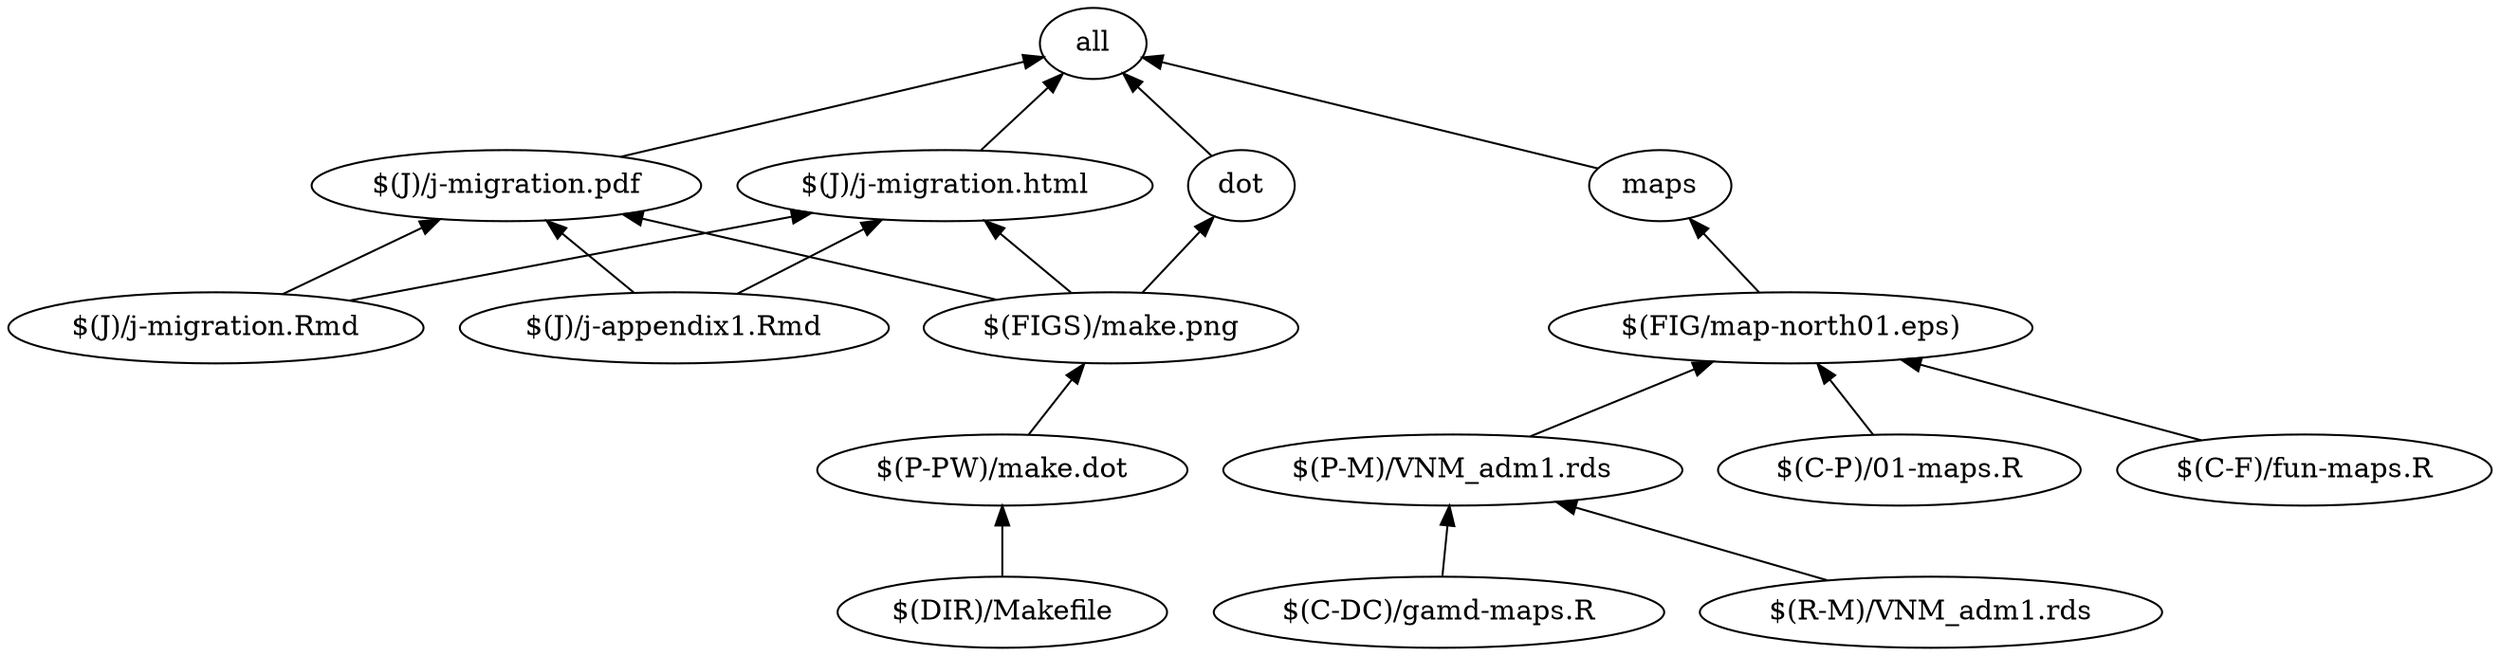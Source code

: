 digraph G {
	rankdir="BT"
	"all"
	"$(J)/j-migration.pdf" -> "all"
	"$(J)/j-migration.html" -> "all"
	"maps" -> "all"
	"dot" -> "all"
	"dot"
	"$(FIGS)/make.png" -> "dot"
	"maps"
	"$(FIG/map-north01.eps)" -> "maps"
	"$(P-PW)/make.dot"
	"$(DIR)/Makefile" -> "$(P-PW)/make.dot"
	"$(FIGS)/make.png"
	"$(P-PW)/make.dot" -> "$(FIGS)/make.png"
	"$(J)/j-migration.html"
	"$(J)/j-migration.Rmd" -> "$(J)/j-migration.html"
	"$(J)/j-appendix1.Rmd" -> "$(J)/j-migration.html"
	"$(FIGS)/make.png" -> "$(J)/j-migration.html"
	"$(J)/j-migration.pdf"
	"$(J)/j-migration.Rmd" -> "$(J)/j-migration.pdf"
	"$(J)/j-appendix1.Rmd" -> "$(J)/j-migration.pdf"
	"$(FIGS)/make.png" -> "$(J)/j-migration.pdf"
	"$(R-M)/VNM_adm1.rds"
	"$(P-M)/VNM_adm1.rds"
	"$(C-DC)/gamd-maps.R" -> "$(P-M)/VNM_adm1.rds"
	"$(R-M)/VNM_adm1.rds" -> "$(P-M)/VNM_adm1.rds"
	"$(FIG/map-north01.eps)"
	"$(C-P)/01-maps.R" -> "$(FIG/map-north01.eps)"
	"$(P-M)/VNM_adm1.rds" -> "$(FIG/map-north01.eps)"
	"$(C-F)/fun-maps.R" -> "$(FIG/map-north01.eps)"
}
